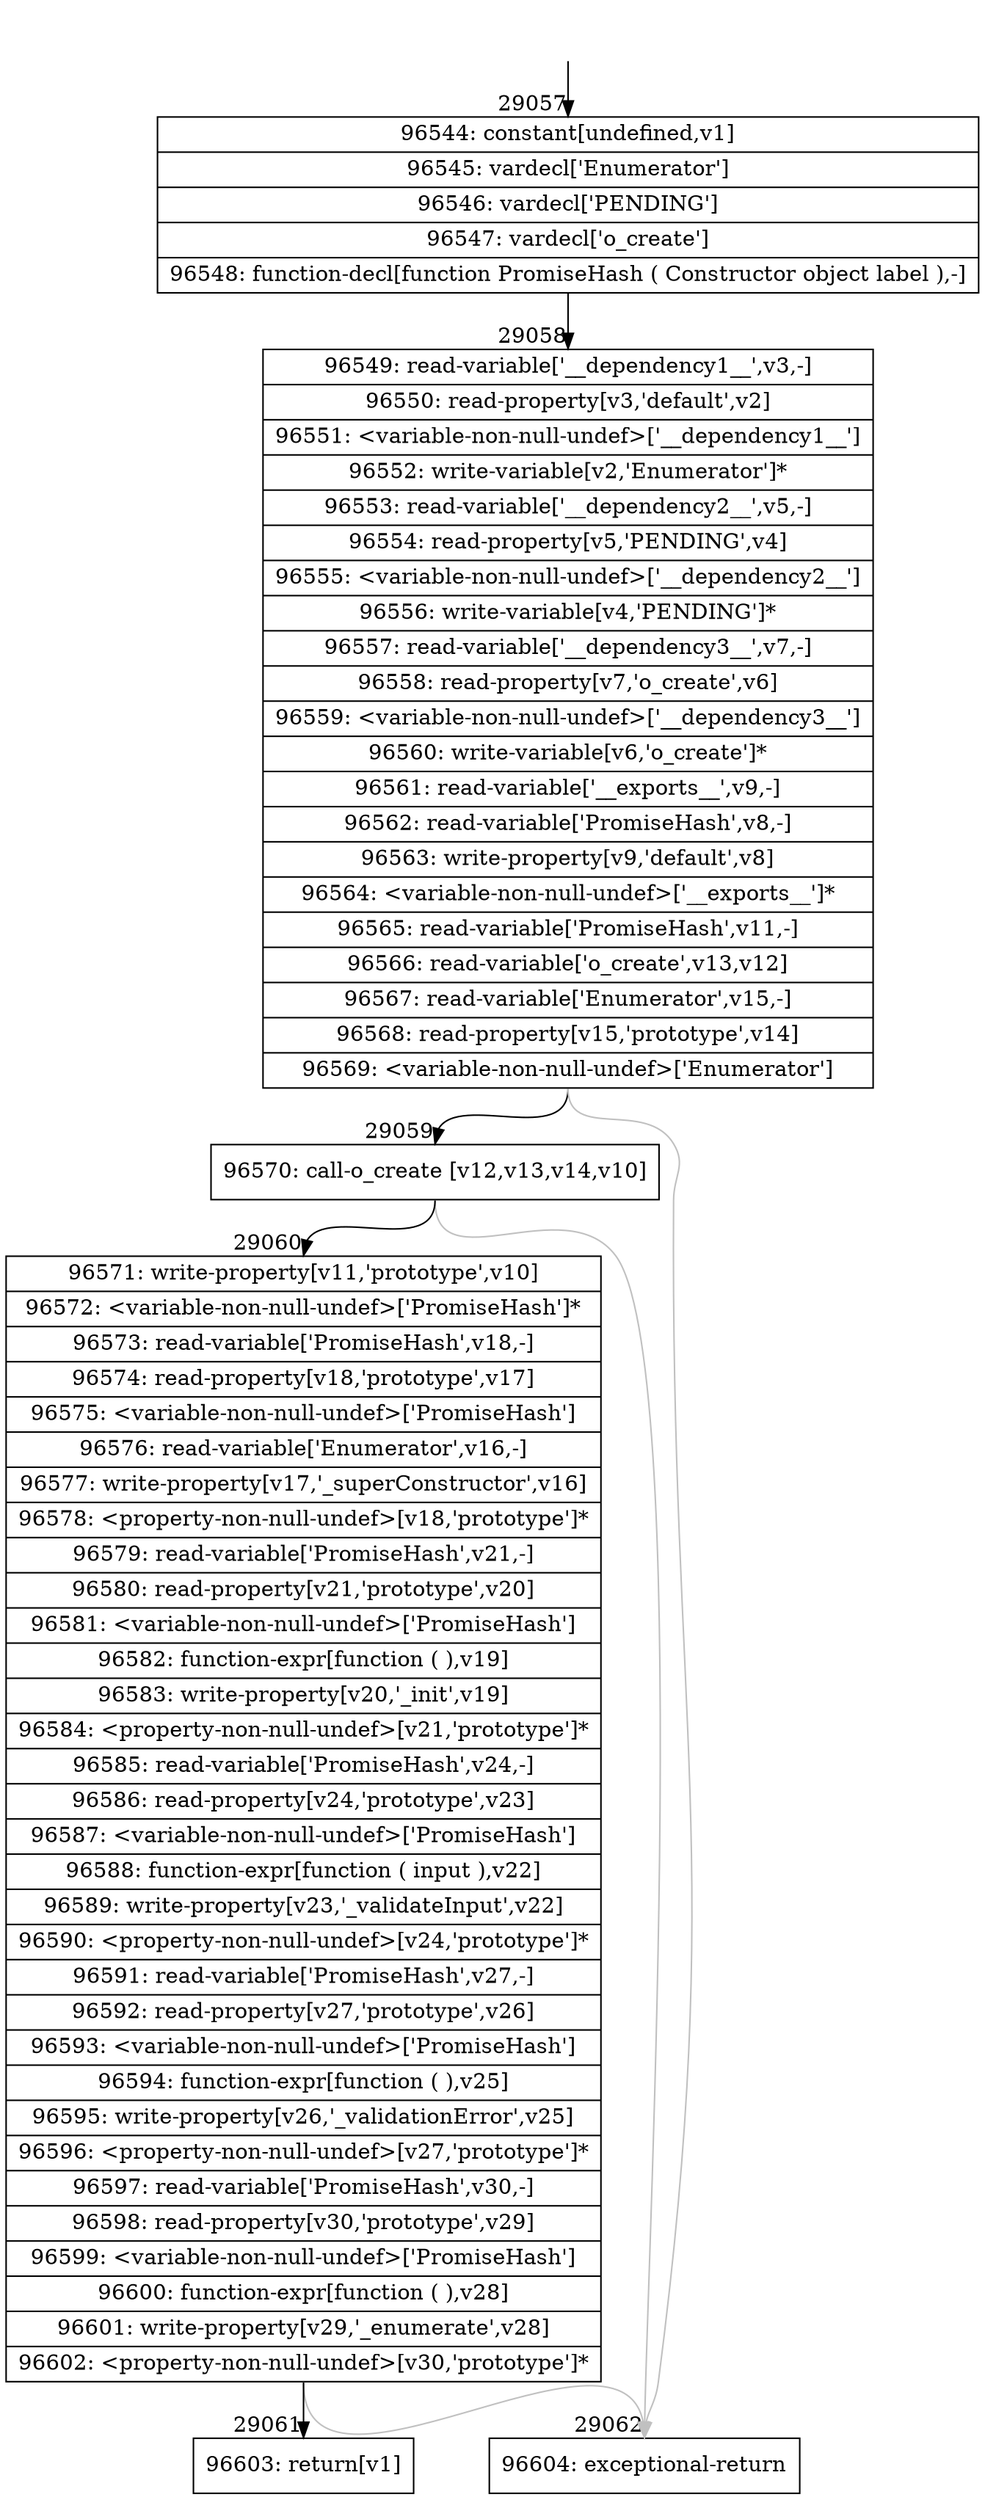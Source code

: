 digraph {
rankdir="TD"
BB_entry2562[shape=none,label=""];
BB_entry2562 -> BB29057 [tailport=s, headport=n, headlabel="    29057"]
BB29057 [shape=record label="{96544: constant[undefined,v1]|96545: vardecl['Enumerator']|96546: vardecl['PENDING']|96547: vardecl['o_create']|96548: function-decl[function PromiseHash ( Constructor object label ),-]}" ] 
BB29057 -> BB29058 [tailport=s, headport=n, headlabel="      29058"]
BB29058 [shape=record label="{96549: read-variable['__dependency1__',v3,-]|96550: read-property[v3,'default',v2]|96551: \<variable-non-null-undef\>['__dependency1__']|96552: write-variable[v2,'Enumerator']*|96553: read-variable['__dependency2__',v5,-]|96554: read-property[v5,'PENDING',v4]|96555: \<variable-non-null-undef\>['__dependency2__']|96556: write-variable[v4,'PENDING']*|96557: read-variable['__dependency3__',v7,-]|96558: read-property[v7,'o_create',v6]|96559: \<variable-non-null-undef\>['__dependency3__']|96560: write-variable[v6,'o_create']*|96561: read-variable['__exports__',v9,-]|96562: read-variable['PromiseHash',v8,-]|96563: write-property[v9,'default',v8]|96564: \<variable-non-null-undef\>['__exports__']*|96565: read-variable['PromiseHash',v11,-]|96566: read-variable['o_create',v13,v12]|96567: read-variable['Enumerator',v15,-]|96568: read-property[v15,'prototype',v14]|96569: \<variable-non-null-undef\>['Enumerator']}" ] 
BB29058 -> BB29059 [tailport=s, headport=n, headlabel="      29059"]
BB29058 -> BB29062 [tailport=s, headport=n, color=gray, headlabel="      29062"]
BB29059 [shape=record label="{96570: call-o_create [v12,v13,v14,v10]}" ] 
BB29059 -> BB29060 [tailport=s, headport=n, headlabel="      29060"]
BB29059 -> BB29062 [tailport=s, headport=n, color=gray]
BB29060 [shape=record label="{96571: write-property[v11,'prototype',v10]|96572: \<variable-non-null-undef\>['PromiseHash']*|96573: read-variable['PromiseHash',v18,-]|96574: read-property[v18,'prototype',v17]|96575: \<variable-non-null-undef\>['PromiseHash']|96576: read-variable['Enumerator',v16,-]|96577: write-property[v17,'_superConstructor',v16]|96578: \<property-non-null-undef\>[v18,'prototype']*|96579: read-variable['PromiseHash',v21,-]|96580: read-property[v21,'prototype',v20]|96581: \<variable-non-null-undef\>['PromiseHash']|96582: function-expr[function ( ),v19]|96583: write-property[v20,'_init',v19]|96584: \<property-non-null-undef\>[v21,'prototype']*|96585: read-variable['PromiseHash',v24,-]|96586: read-property[v24,'prototype',v23]|96587: \<variable-non-null-undef\>['PromiseHash']|96588: function-expr[function ( input ),v22]|96589: write-property[v23,'_validateInput',v22]|96590: \<property-non-null-undef\>[v24,'prototype']*|96591: read-variable['PromiseHash',v27,-]|96592: read-property[v27,'prototype',v26]|96593: \<variable-non-null-undef\>['PromiseHash']|96594: function-expr[function ( ),v25]|96595: write-property[v26,'_validationError',v25]|96596: \<property-non-null-undef\>[v27,'prototype']*|96597: read-variable['PromiseHash',v30,-]|96598: read-property[v30,'prototype',v29]|96599: \<variable-non-null-undef\>['PromiseHash']|96600: function-expr[function ( ),v28]|96601: write-property[v29,'_enumerate',v28]|96602: \<property-non-null-undef\>[v30,'prototype']*}" ] 
BB29060 -> BB29061 [tailport=s, headport=n, headlabel="      29061"]
BB29060 -> BB29062 [tailport=s, headport=n, color=gray]
BB29061 [shape=record label="{96603: return[v1]}" ] 
BB29062 [shape=record label="{96604: exceptional-return}" ] 
//#$~ 52052
}
